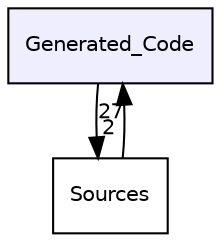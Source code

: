 digraph "C:/Users/Geiser/Documents/Pascal/Fachhochschule/INTRO/x_git_intro_sfr_pge/01_Projects/robo/Generated_Code" {
  compound=true
  node [ fontsize="10", fontname="Helvetica"];
  edge [ labelfontsize="10", labelfontname="Helvetica"];
  dir_5ee4f4c790f0b84ba8f281983ad9ea7d [shape=box, label="Generated_Code", style="filled", fillcolor="#eeeeff", pencolor="black", URL="dir_5ee4f4c790f0b84ba8f281983ad9ea7d.html"];
  dir_937900b87e0c7a5fa01190c395fb83f7 [shape=box label="Sources" URL="dir_937900b87e0c7a5fa01190c395fb83f7.html"];
  dir_5ee4f4c790f0b84ba8f281983ad9ea7d->dir_937900b87e0c7a5fa01190c395fb83f7 [headlabel="2", labeldistance=1.5 headhref="dir_000000_000001.html"];
  dir_937900b87e0c7a5fa01190c395fb83f7->dir_5ee4f4c790f0b84ba8f281983ad9ea7d [headlabel="27", labeldistance=1.5 headhref="dir_000001_000000.html"];
}
